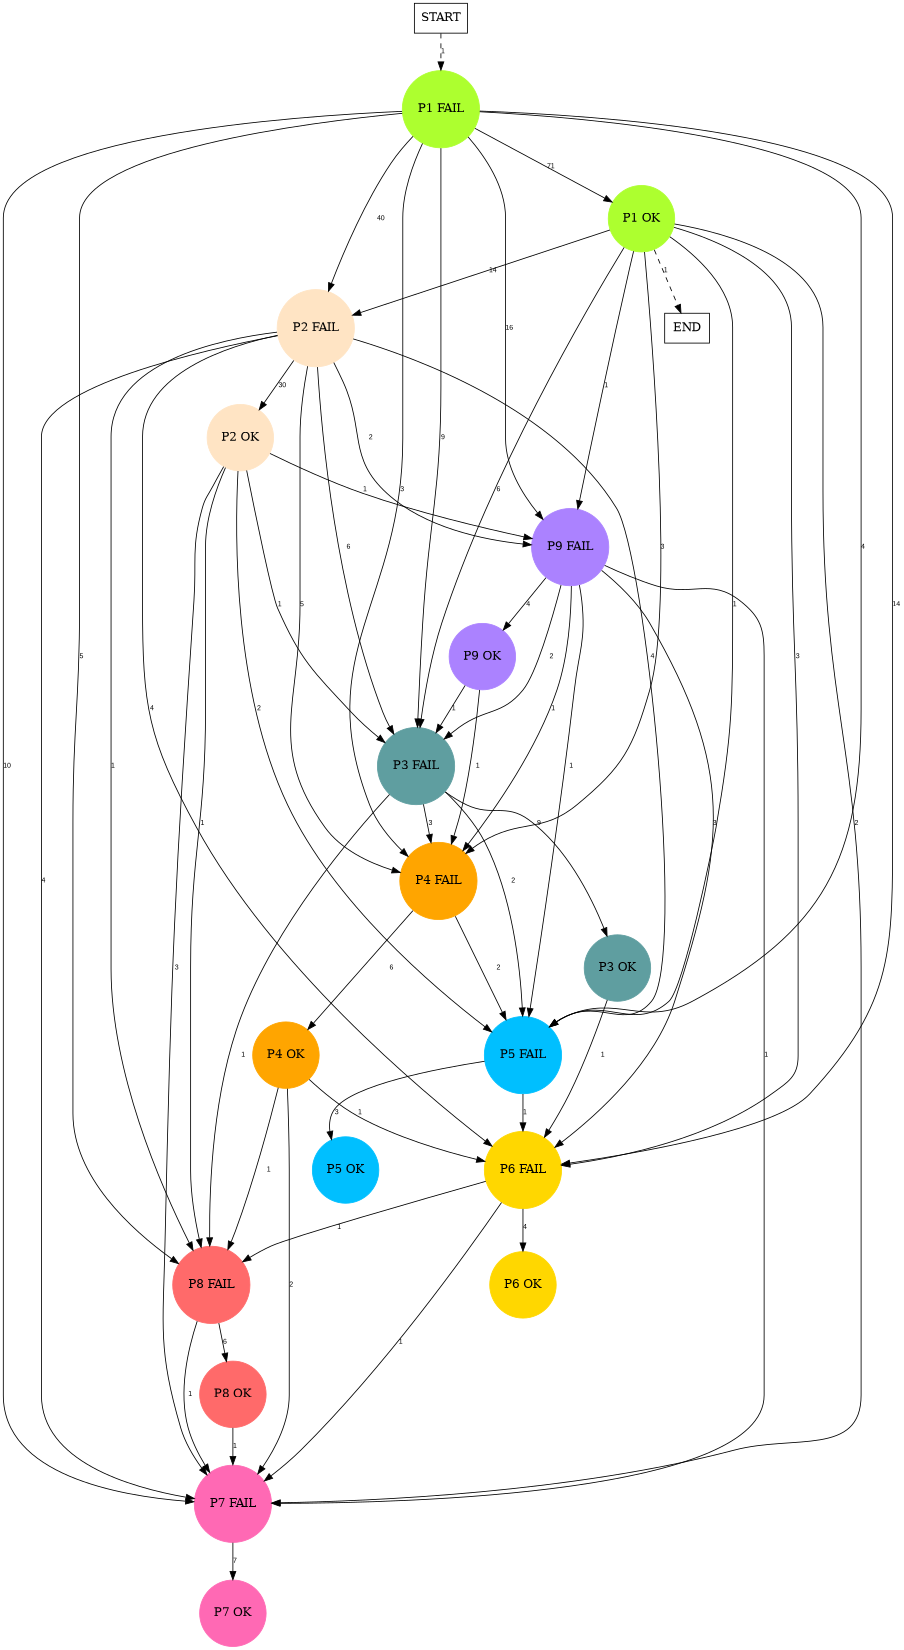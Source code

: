 digraph graphname {
	dpi = 150
	size="16,11!";
	margin = 0;
"P1 FAIL" [shape=circle, color=greenyellow, style=filled]"P2 FAIL" [shape=circle, color=bisque, style=filled]"P9 FAIL" [shape=circle, color=mediumpurple1, style=filled]"P3 FAIL" [shape=circle, color=cadetblue, style=filled]"P4 FAIL" [shape=circle, color=orange, style=filled]"P8 FAIL" [shape=circle, color=indianred1, style=filled]"P7 FAIL" [shape=circle, color=hotpink, style=filled]"P5 FAIL" [shape=circle, color=deepskyblue, style=filled]"P6 FAIL" [shape=circle, color=gold, style=filled]"P1 OK" [shape=circle, color=greenyellow, style=filled]"P2 OK" [shape=circle, color=bisque, style=filled]"P3 OK" [shape=circle, color=cadetblue, style=filled]"P8 OK" [shape=circle, color=indianred1, style=filled]"P7 OK" [shape=circle, color=hotpink, style=filled]"P4 OK" [shape=circle, color=orange, style=filled]"P9 OK" [shape=circle, color=mediumpurple1, style=filled]"P6 OK" [shape=circle, color=gold, style=filled]"P5 OK" [shape=circle, color=deepskyblue, style=filled]"START" [shape=box, fillcolor=white, style=filled, color=black]"END" [shape=box, fillcolor=white, style=filled, color=black]"P1 FAIL" -> "P2 FAIL" [ label ="40" labelfloat=false fontname="Arial" fontsize=8]
"P1 FAIL" -> "P9 FAIL" [ label ="16" labelfloat=false fontname="Arial" fontsize=8]
"P1 FAIL" -> "P3 FAIL" [ label ="9" labelfloat=false fontname="Arial" fontsize=8]
"P1 FAIL" -> "P4 FAIL" [ label ="3" labelfloat=false fontname="Arial" fontsize=8]
"P1 FAIL" -> "P8 FAIL" [ label ="5" labelfloat=false fontname="Arial" fontsize=8]
"P1 FAIL" -> "P7 FAIL" [ label ="10" labelfloat=false fontname="Arial" fontsize=8]
"P1 FAIL" -> "P5 FAIL" [ label ="4" labelfloat=false fontname="Arial" fontsize=8]
"P1 FAIL" -> "P6 FAIL" [ label ="14" labelfloat=false fontname="Arial" fontsize=8]
"P1 FAIL" -> "P1 OK" [ label ="71" labelfloat=false fontname="Arial" fontsize=8]
"P2 FAIL" -> "P9 FAIL" [ label ="2" labelfloat=false fontname="Arial" fontsize=8]
"P2 FAIL" -> "P3 FAIL" [ label ="6" labelfloat=false fontname="Arial" fontsize=8]
"P2 FAIL" -> "P4 FAIL" [ label ="5" labelfloat=false fontname="Arial" fontsize=8]
"P2 FAIL" -> "P8 FAIL" [ label ="1" labelfloat=false fontname="Arial" fontsize=8]
"P2 FAIL" -> "P7 FAIL" [ label ="4" labelfloat=false fontname="Arial" fontsize=8]
"P2 FAIL" -> "P5 FAIL" [ label ="4" labelfloat=false fontname="Arial" fontsize=8]
"P2 FAIL" -> "P6 FAIL" [ label ="4" labelfloat=false fontname="Arial" fontsize=8]
"P2 FAIL" -> "P2 OK" [ label ="30" labelfloat=false fontname="Arial" fontsize=8]
"P9 FAIL" -> "P3 FAIL" [ label ="2" labelfloat=false fontname="Arial" fontsize=8]
"P9 FAIL" -> "P4 FAIL" [ label ="1" labelfloat=false fontname="Arial" fontsize=8]
"P9 FAIL" -> "P7 FAIL" [ label ="1" labelfloat=false fontname="Arial" fontsize=8]
"P9 FAIL" -> "P5 FAIL" [ label ="1" labelfloat=false fontname="Arial" fontsize=8]
"P9 FAIL" -> "P6 FAIL" [ label ="3" labelfloat=false fontname="Arial" fontsize=8]
"P9 FAIL" -> "P9 OK" [ label ="4" labelfloat=false fontname="Arial" fontsize=8]
"P3 FAIL" -> "P4 FAIL" [ label ="3" labelfloat=false fontname="Arial" fontsize=8]
"P3 FAIL" -> "P8 FAIL" [ label ="1" labelfloat=false fontname="Arial" fontsize=8]
"P3 FAIL" -> "P5 FAIL" [ label ="2" labelfloat=false fontname="Arial" fontsize=8]
"P3 FAIL" -> "P3 OK" [ label ="9" labelfloat=false fontname="Arial" fontsize=8]
"P4 FAIL" -> "P5 FAIL" [ label ="2" labelfloat=false fontname="Arial" fontsize=8]
"P4 FAIL" -> "P4 OK" [ label ="6" labelfloat=false fontname="Arial" fontsize=8]
"P8 FAIL" -> "P7 FAIL" [ label ="1" labelfloat=false fontname="Arial" fontsize=8]
"P8 FAIL" -> "P8 OK" [ label ="6" labelfloat=false fontname="Arial" fontsize=8]
"P7 FAIL" -> "P7 OK" [ label ="7" labelfloat=false fontname="Arial" fontsize=8]
"P5 FAIL" -> "P6 FAIL" [ label ="1" labelfloat=false fontname="Arial" fontsize=8]
"P5 FAIL" -> "P5 OK" [ label ="3" labelfloat=false fontname="Arial" fontsize=8]
"P6 FAIL" -> "P8 FAIL" [ label ="1" labelfloat=false fontname="Arial" fontsize=8]
"P6 FAIL" -> "P7 FAIL" [ label ="1" labelfloat=false fontname="Arial" fontsize=8]
"P6 FAIL" -> "P6 OK" [ label ="4" labelfloat=false fontname="Arial" fontsize=8]
"P1 OK" -> "P2 FAIL" [ label ="14" labelfloat=false fontname="Arial" fontsize=8]
"P1 OK" -> "P9 FAIL" [ label ="1" labelfloat=false fontname="Arial" fontsize=8]
"P1 OK" -> "P3 FAIL" [ label ="6" labelfloat=false fontname="Arial" fontsize=8]
"P1 OK" -> "P4 FAIL" [ label ="3" labelfloat=false fontname="Arial" fontsize=8]
"P1 OK" -> "P7 FAIL" [ label ="2" labelfloat=false fontname="Arial" fontsize=8]
"P1 OK" -> "P5 FAIL" [ label ="1" labelfloat=false fontname="Arial" fontsize=8]
"P1 OK" -> "P6 FAIL" [ label ="3" labelfloat=false fontname="Arial" fontsize=8]
"P1 OK" -> "END" [ style = dashed label ="1" labelfloat=false fontname="Arial" fontsize=8]
"P2 OK" -> "P9 FAIL" [ label ="1" labelfloat=false fontname="Arial" fontsize=8]
"P2 OK" -> "P3 FAIL" [ label ="1" labelfloat=false fontname="Arial" fontsize=8]
"P2 OK" -> "P8 FAIL" [ label ="1" labelfloat=false fontname="Arial" fontsize=8]
"P2 OK" -> "P7 FAIL" [ label ="3" labelfloat=false fontname="Arial" fontsize=8]
"P2 OK" -> "P5 FAIL" [ label ="2" labelfloat=false fontname="Arial" fontsize=8]
"P3 OK" -> "P6 FAIL" [ label ="1" labelfloat=false fontname="Arial" fontsize=8]
"P8 OK" -> "P7 FAIL" [ label ="1" labelfloat=false fontname="Arial" fontsize=8]
"P4 OK" -> "P8 FAIL" [ label ="1" labelfloat=false fontname="Arial" fontsize=8]
"P4 OK" -> "P7 FAIL" [ label ="2" labelfloat=false fontname="Arial" fontsize=8]
"P4 OK" -> "P6 FAIL" [ label ="1" labelfloat=false fontname="Arial" fontsize=8]
"P9 OK" -> "P3 FAIL" [ label ="1" labelfloat=false fontname="Arial" fontsize=8]
"P9 OK" -> "P4 FAIL" [ label ="1" labelfloat=false fontname="Arial" fontsize=8]
"START" -> "P1 FAIL" [ style = dashed label ="1" labelfloat=false fontname="Arial" fontsize=8]
}